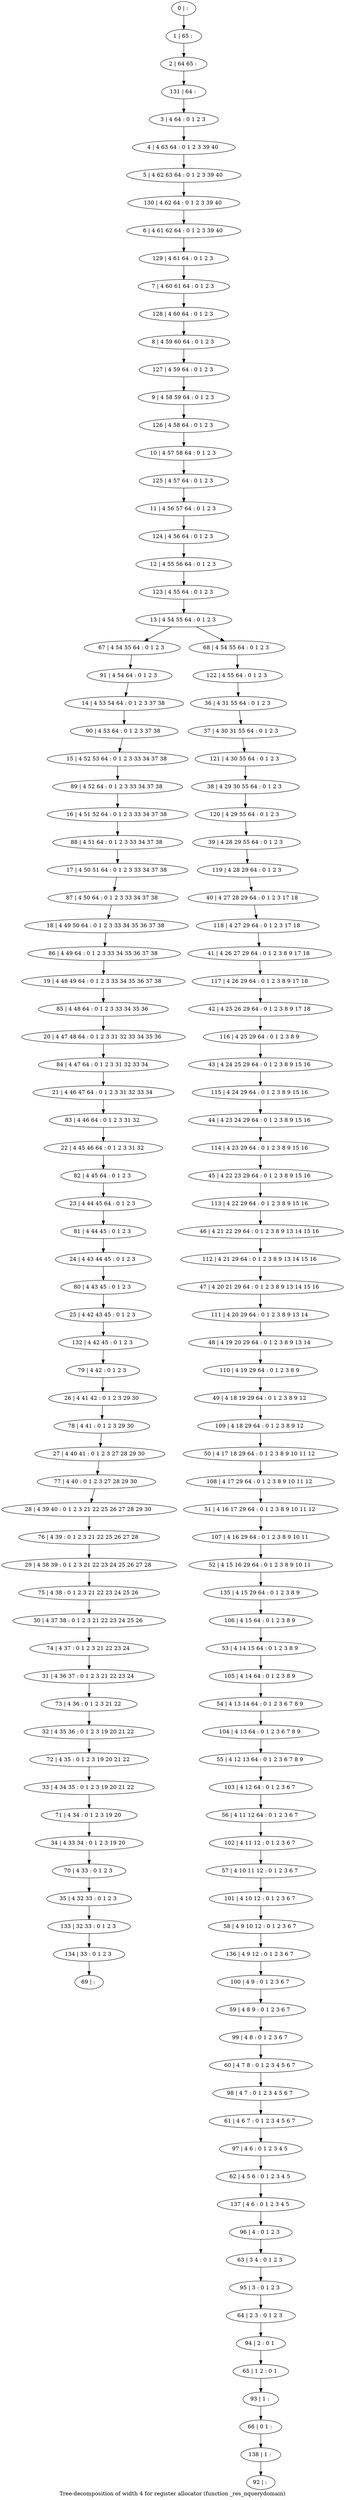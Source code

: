 digraph G {
graph [label="Tree-decomposition of width 4 for register allocator (function _res_nquerydomain)"]
0[label="0 | : "];
1[label="1 | 65 : "];
2[label="2 | 64 65 : "];
3[label="3 | 4 64 : 0 1 2 3 "];
4[label="4 | 4 63 64 : 0 1 2 3 39 40 "];
5[label="5 | 4 62 63 64 : 0 1 2 3 39 40 "];
6[label="6 | 4 61 62 64 : 0 1 2 3 39 40 "];
7[label="7 | 4 60 61 64 : 0 1 2 3 "];
8[label="8 | 4 59 60 64 : 0 1 2 3 "];
9[label="9 | 4 58 59 64 : 0 1 2 3 "];
10[label="10 | 4 57 58 64 : 0 1 2 3 "];
11[label="11 | 4 56 57 64 : 0 1 2 3 "];
12[label="12 | 4 55 56 64 : 0 1 2 3 "];
13[label="13 | 4 54 55 64 : 0 1 2 3 "];
14[label="14 | 4 53 54 64 : 0 1 2 3 37 38 "];
15[label="15 | 4 52 53 64 : 0 1 2 3 33 34 37 38 "];
16[label="16 | 4 51 52 64 : 0 1 2 3 33 34 37 38 "];
17[label="17 | 4 50 51 64 : 0 1 2 3 33 34 37 38 "];
18[label="18 | 4 49 50 64 : 0 1 2 3 33 34 35 36 37 38 "];
19[label="19 | 4 48 49 64 : 0 1 2 3 33 34 35 36 37 38 "];
20[label="20 | 4 47 48 64 : 0 1 2 3 31 32 33 34 35 36 "];
21[label="21 | 4 46 47 64 : 0 1 2 3 31 32 33 34 "];
22[label="22 | 4 45 46 64 : 0 1 2 3 31 32 "];
23[label="23 | 4 44 45 64 : 0 1 2 3 "];
24[label="24 | 4 43 44 45 : 0 1 2 3 "];
25[label="25 | 4 42 43 45 : 0 1 2 3 "];
26[label="26 | 4 41 42 : 0 1 2 3 29 30 "];
27[label="27 | 4 40 41 : 0 1 2 3 27 28 29 30 "];
28[label="28 | 4 39 40 : 0 1 2 3 21 22 25 26 27 28 29 30 "];
29[label="29 | 4 38 39 : 0 1 2 3 21 22 23 24 25 26 27 28 "];
30[label="30 | 4 37 38 : 0 1 2 3 21 22 23 24 25 26 "];
31[label="31 | 4 36 37 : 0 1 2 3 21 22 23 24 "];
32[label="32 | 4 35 36 : 0 1 2 3 19 20 21 22 "];
33[label="33 | 4 34 35 : 0 1 2 3 19 20 21 22 "];
34[label="34 | 4 33 34 : 0 1 2 3 19 20 "];
35[label="35 | 4 32 33 : 0 1 2 3 "];
36[label="36 | 4 31 55 64 : 0 1 2 3 "];
37[label="37 | 4 30 31 55 64 : 0 1 2 3 "];
38[label="38 | 4 29 30 55 64 : 0 1 2 3 "];
39[label="39 | 4 28 29 55 64 : 0 1 2 3 "];
40[label="40 | 4 27 28 29 64 : 0 1 2 3 17 18 "];
41[label="41 | 4 26 27 29 64 : 0 1 2 3 8 9 17 18 "];
42[label="42 | 4 25 26 29 64 : 0 1 2 3 8 9 17 18 "];
43[label="43 | 4 24 25 29 64 : 0 1 2 3 8 9 15 16 "];
44[label="44 | 4 23 24 29 64 : 0 1 2 3 8 9 15 16 "];
45[label="45 | 4 22 23 29 64 : 0 1 2 3 8 9 15 16 "];
46[label="46 | 4 21 22 29 64 : 0 1 2 3 8 9 13 14 15 16 "];
47[label="47 | 4 20 21 29 64 : 0 1 2 3 8 9 13 14 15 16 "];
48[label="48 | 4 19 20 29 64 : 0 1 2 3 8 9 13 14 "];
49[label="49 | 4 18 19 29 64 : 0 1 2 3 8 9 12 "];
50[label="50 | 4 17 18 29 64 : 0 1 2 3 8 9 10 11 12 "];
51[label="51 | 4 16 17 29 64 : 0 1 2 3 8 9 10 11 12 "];
52[label="52 | 4 15 16 29 64 : 0 1 2 3 8 9 10 11 "];
53[label="53 | 4 14 15 64 : 0 1 2 3 8 9 "];
54[label="54 | 4 13 14 64 : 0 1 2 3 6 7 8 9 "];
55[label="55 | 4 12 13 64 : 0 1 2 3 6 7 8 9 "];
56[label="56 | 4 11 12 64 : 0 1 2 3 6 7 "];
57[label="57 | 4 10 11 12 : 0 1 2 3 6 7 "];
58[label="58 | 4 9 10 12 : 0 1 2 3 6 7 "];
59[label="59 | 4 8 9 : 0 1 2 3 6 7 "];
60[label="60 | 4 7 8 : 0 1 2 3 4 5 6 7 "];
61[label="61 | 4 6 7 : 0 1 2 3 4 5 6 7 "];
62[label="62 | 4 5 6 : 0 1 2 3 4 5 "];
63[label="63 | 3 4 : 0 1 2 3 "];
64[label="64 | 2 3 : 0 1 2 3 "];
65[label="65 | 1 2 : 0 1 "];
66[label="66 | 0 1 : "];
67[label="67 | 4 54 55 64 : 0 1 2 3 "];
68[label="68 | 4 54 55 64 : 0 1 2 3 "];
69[label="69 | : "];
70[label="70 | 4 33 : 0 1 2 3 "];
71[label="71 | 4 34 : 0 1 2 3 19 20 "];
72[label="72 | 4 35 : 0 1 2 3 19 20 21 22 "];
73[label="73 | 4 36 : 0 1 2 3 21 22 "];
74[label="74 | 4 37 : 0 1 2 3 21 22 23 24 "];
75[label="75 | 4 38 : 0 1 2 3 21 22 23 24 25 26 "];
76[label="76 | 4 39 : 0 1 2 3 21 22 25 26 27 28 "];
77[label="77 | 4 40 : 0 1 2 3 27 28 29 30 "];
78[label="78 | 4 41 : 0 1 2 3 29 30 "];
79[label="79 | 4 42 : 0 1 2 3 "];
80[label="80 | 4 43 45 : 0 1 2 3 "];
81[label="81 | 4 44 45 : 0 1 2 3 "];
82[label="82 | 4 45 64 : 0 1 2 3 "];
83[label="83 | 4 46 64 : 0 1 2 3 31 32 "];
84[label="84 | 4 47 64 : 0 1 2 3 31 32 33 34 "];
85[label="85 | 4 48 64 : 0 1 2 3 33 34 35 36 "];
86[label="86 | 4 49 64 : 0 1 2 3 33 34 35 36 37 38 "];
87[label="87 | 4 50 64 : 0 1 2 3 33 34 37 38 "];
88[label="88 | 4 51 64 : 0 1 2 3 33 34 37 38 "];
89[label="89 | 4 52 64 : 0 1 2 3 33 34 37 38 "];
90[label="90 | 4 53 64 : 0 1 2 3 37 38 "];
91[label="91 | 4 54 64 : 0 1 2 3 "];
92[label="92 | : "];
93[label="93 | 1 : "];
94[label="94 | 2 : 0 1 "];
95[label="95 | 3 : 0 1 2 3 "];
96[label="96 | 4 : 0 1 2 3 "];
97[label="97 | 4 6 : 0 1 2 3 4 5 "];
98[label="98 | 4 7 : 0 1 2 3 4 5 6 7 "];
99[label="99 | 4 8 : 0 1 2 3 6 7 "];
100[label="100 | 4 9 : 0 1 2 3 6 7 "];
101[label="101 | 4 10 12 : 0 1 2 3 6 7 "];
102[label="102 | 4 11 12 : 0 1 2 3 6 7 "];
103[label="103 | 4 12 64 : 0 1 2 3 6 7 "];
104[label="104 | 4 13 64 : 0 1 2 3 6 7 8 9 "];
105[label="105 | 4 14 64 : 0 1 2 3 8 9 "];
106[label="106 | 4 15 64 : 0 1 2 3 8 9 "];
107[label="107 | 4 16 29 64 : 0 1 2 3 8 9 10 11 "];
108[label="108 | 4 17 29 64 : 0 1 2 3 8 9 10 11 12 "];
109[label="109 | 4 18 29 64 : 0 1 2 3 8 9 12 "];
110[label="110 | 4 19 29 64 : 0 1 2 3 8 9 "];
111[label="111 | 4 20 29 64 : 0 1 2 3 8 9 13 14 "];
112[label="112 | 4 21 29 64 : 0 1 2 3 8 9 13 14 15 16 "];
113[label="113 | 4 22 29 64 : 0 1 2 3 8 9 15 16 "];
114[label="114 | 4 23 29 64 : 0 1 2 3 8 9 15 16 "];
115[label="115 | 4 24 29 64 : 0 1 2 3 8 9 15 16 "];
116[label="116 | 4 25 29 64 : 0 1 2 3 8 9 "];
117[label="117 | 4 26 29 64 : 0 1 2 3 8 9 17 18 "];
118[label="118 | 4 27 29 64 : 0 1 2 3 17 18 "];
119[label="119 | 4 28 29 64 : 0 1 2 3 "];
120[label="120 | 4 29 55 64 : 0 1 2 3 "];
121[label="121 | 4 30 55 64 : 0 1 2 3 "];
122[label="122 | 4 55 64 : 0 1 2 3 "];
123[label="123 | 4 55 64 : 0 1 2 3 "];
124[label="124 | 4 56 64 : 0 1 2 3 "];
125[label="125 | 4 57 64 : 0 1 2 3 "];
126[label="126 | 4 58 64 : 0 1 2 3 "];
127[label="127 | 4 59 64 : 0 1 2 3 "];
128[label="128 | 4 60 64 : 0 1 2 3 "];
129[label="129 | 4 61 64 : 0 1 2 3 "];
130[label="130 | 4 62 64 : 0 1 2 3 39 40 "];
131[label="131 | 64 : "];
132[label="132 | 4 42 45 : 0 1 2 3 "];
133[label="133 | 32 33 : 0 1 2 3 "];
134[label="134 | 33 : 0 1 2 3 "];
135[label="135 | 4 15 29 64 : 0 1 2 3 8 9 "];
136[label="136 | 4 9 12 : 0 1 2 3 6 7 "];
137[label="137 | 4 6 : 0 1 2 3 4 5 "];
138[label="138 | 1 : "];
0->1 ;
1->2 ;
3->4 ;
4->5 ;
36->37 ;
13->67 ;
13->68 ;
70->35 ;
34->70 ;
71->34 ;
33->71 ;
72->33 ;
32->72 ;
73->32 ;
31->73 ;
74->31 ;
30->74 ;
75->30 ;
29->75 ;
76->29 ;
28->76 ;
77->28 ;
27->77 ;
78->27 ;
26->78 ;
79->26 ;
80->25 ;
24->80 ;
81->24 ;
23->81 ;
82->23 ;
22->82 ;
83->22 ;
21->83 ;
84->21 ;
20->84 ;
85->20 ;
19->85 ;
86->19 ;
18->86 ;
87->18 ;
17->87 ;
88->17 ;
16->88 ;
89->16 ;
15->89 ;
90->15 ;
14->90 ;
91->14 ;
67->91 ;
93->66 ;
65->93 ;
94->65 ;
64->94 ;
95->64 ;
63->95 ;
96->63 ;
97->62 ;
61->97 ;
98->61 ;
60->98 ;
99->60 ;
59->99 ;
100->59 ;
101->58 ;
57->101 ;
102->57 ;
56->102 ;
103->56 ;
55->103 ;
104->55 ;
54->104 ;
105->54 ;
53->105 ;
106->53 ;
107->52 ;
51->107 ;
108->51 ;
50->108 ;
109->50 ;
49->109 ;
110->49 ;
48->110 ;
111->48 ;
47->111 ;
112->47 ;
46->112 ;
113->46 ;
45->113 ;
114->45 ;
44->114 ;
115->44 ;
43->115 ;
116->43 ;
42->116 ;
117->42 ;
41->117 ;
118->41 ;
40->118 ;
119->40 ;
39->119 ;
120->39 ;
38->120 ;
121->38 ;
37->121 ;
122->36 ;
68->122 ;
123->13 ;
12->123 ;
124->12 ;
11->124 ;
125->11 ;
10->125 ;
126->10 ;
9->126 ;
127->9 ;
8->127 ;
128->8 ;
7->128 ;
129->7 ;
6->129 ;
130->6 ;
5->130 ;
131->3 ;
2->131 ;
132->79 ;
25->132 ;
35->133 ;
134->69 ;
133->134 ;
135->106 ;
52->135 ;
136->100 ;
58->136 ;
137->96 ;
62->137 ;
138->92 ;
66->138 ;
}
